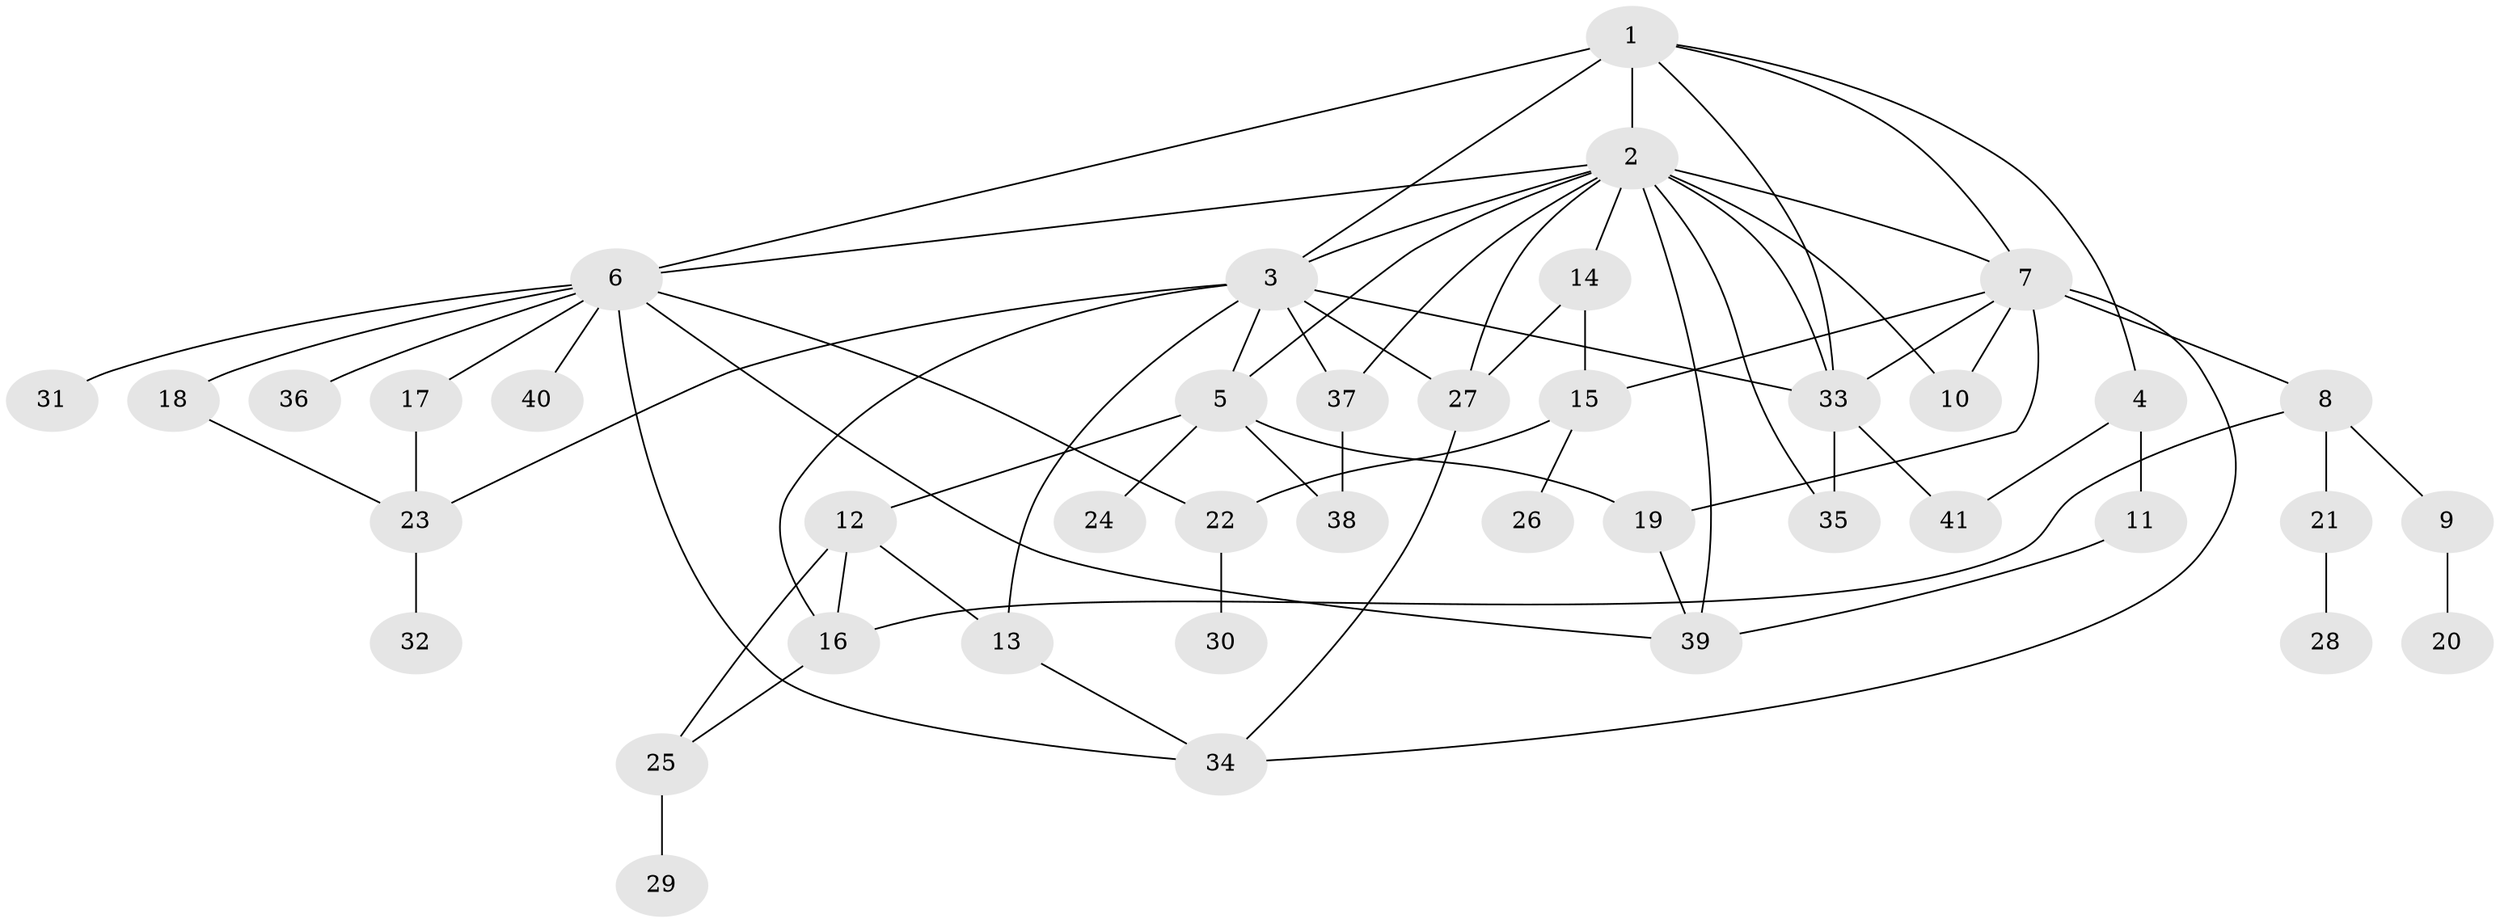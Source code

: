 // original degree distribution, {5: 0.08641975308641975, 15: 0.012345679012345678, 12: 0.012345679012345678, 4: 0.07407407407407407, 8: 0.012345679012345678, 11: 0.012345679012345678, 9: 0.012345679012345678, 2: 0.25925925925925924, 3: 0.13580246913580246, 1: 0.38271604938271603}
// Generated by graph-tools (version 1.1) at 2025/35/03/09/25 02:35:23]
// undirected, 41 vertices, 69 edges
graph export_dot {
graph [start="1"]
  node [color=gray90,style=filled];
  1;
  2;
  3;
  4;
  5;
  6;
  7;
  8;
  9;
  10;
  11;
  12;
  13;
  14;
  15;
  16;
  17;
  18;
  19;
  20;
  21;
  22;
  23;
  24;
  25;
  26;
  27;
  28;
  29;
  30;
  31;
  32;
  33;
  34;
  35;
  36;
  37;
  38;
  39;
  40;
  41;
  1 -- 2 [weight=3.0];
  1 -- 3 [weight=1.0];
  1 -- 4 [weight=1.0];
  1 -- 6 [weight=1.0];
  1 -- 7 [weight=1.0];
  1 -- 33 [weight=1.0];
  2 -- 3 [weight=1.0];
  2 -- 5 [weight=1.0];
  2 -- 6 [weight=1.0];
  2 -- 7 [weight=1.0];
  2 -- 10 [weight=1.0];
  2 -- 14 [weight=1.0];
  2 -- 27 [weight=1.0];
  2 -- 33 [weight=1.0];
  2 -- 35 [weight=1.0];
  2 -- 37 [weight=1.0];
  2 -- 39 [weight=1.0];
  3 -- 5 [weight=1.0];
  3 -- 13 [weight=2.0];
  3 -- 16 [weight=1.0];
  3 -- 23 [weight=1.0];
  3 -- 27 [weight=1.0];
  3 -- 33 [weight=2.0];
  3 -- 37 [weight=1.0];
  4 -- 11 [weight=1.0];
  4 -- 41 [weight=1.0];
  5 -- 12 [weight=1.0];
  5 -- 19 [weight=1.0];
  5 -- 24 [weight=1.0];
  5 -- 38 [weight=2.0];
  6 -- 17 [weight=1.0];
  6 -- 18 [weight=1.0];
  6 -- 22 [weight=1.0];
  6 -- 31 [weight=1.0];
  6 -- 34 [weight=1.0];
  6 -- 36 [weight=1.0];
  6 -- 39 [weight=1.0];
  6 -- 40 [weight=1.0];
  7 -- 8 [weight=1.0];
  7 -- 10 [weight=1.0];
  7 -- 15 [weight=1.0];
  7 -- 19 [weight=1.0];
  7 -- 33 [weight=1.0];
  7 -- 34 [weight=1.0];
  8 -- 9 [weight=1.0];
  8 -- 16 [weight=1.0];
  8 -- 21 [weight=1.0];
  9 -- 20 [weight=1.0];
  11 -- 39 [weight=1.0];
  12 -- 13 [weight=1.0];
  12 -- 16 [weight=1.0];
  12 -- 25 [weight=2.0];
  13 -- 34 [weight=1.0];
  14 -- 15 [weight=1.0];
  14 -- 27 [weight=1.0];
  15 -- 22 [weight=1.0];
  15 -- 26 [weight=1.0];
  16 -- 25 [weight=1.0];
  17 -- 23 [weight=1.0];
  18 -- 23 [weight=1.0];
  19 -- 39 [weight=1.0];
  21 -- 28 [weight=1.0];
  22 -- 30 [weight=1.0];
  23 -- 32 [weight=1.0];
  25 -- 29 [weight=1.0];
  27 -- 34 [weight=1.0];
  33 -- 35 [weight=1.0];
  33 -- 41 [weight=1.0];
  37 -- 38 [weight=1.0];
}
